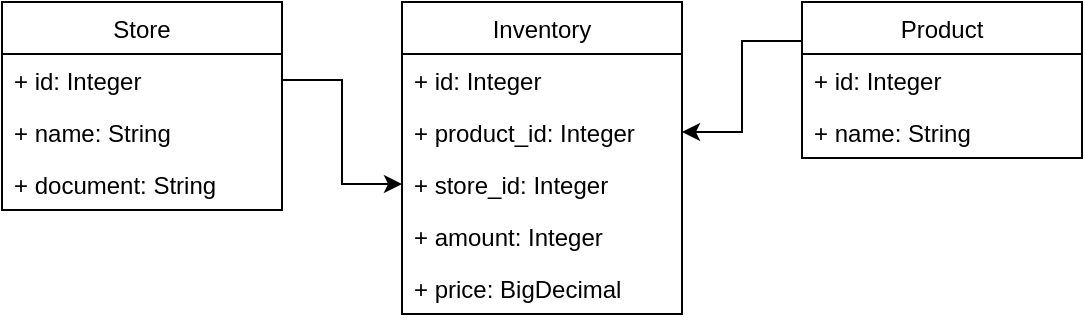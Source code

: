 <mxfile version="16.0.0" type="device"><diagram id="xhClEfRJjglRQd4ABujq" name="Page-1"><mxGraphModel dx="1278" dy="579" grid="1" gridSize="10" guides="1" tooltips="1" connect="1" arrows="1" fold="1" page="1" pageScale="1" pageWidth="827" pageHeight="1169" math="0" shadow="0"><root><mxCell id="0"/><mxCell id="1" parent="0"/><mxCell id="tTmtf0XSfL4JWgszbQIe-1" value="Store" style="swimlane;fontStyle=0;childLayout=stackLayout;horizontal=1;startSize=26;fillColor=none;horizontalStack=0;resizeParent=1;resizeParentMax=0;resizeLast=0;collapsible=1;marginBottom=0;" vertex="1" parent="1"><mxGeometry x="144" y="160" width="140" height="104" as="geometry"/></mxCell><mxCell id="tTmtf0XSfL4JWgszbQIe-2" value="+ id: Integer" style="text;strokeColor=none;fillColor=none;align=left;verticalAlign=top;spacingLeft=4;spacingRight=4;overflow=hidden;rotatable=0;points=[[0,0.5],[1,0.5]];portConstraint=eastwest;" vertex="1" parent="tTmtf0XSfL4JWgszbQIe-1"><mxGeometry y="26" width="140" height="26" as="geometry"/></mxCell><mxCell id="tTmtf0XSfL4JWgszbQIe-3" value="+ name: String" style="text;strokeColor=none;fillColor=none;align=left;verticalAlign=top;spacingLeft=4;spacingRight=4;overflow=hidden;rotatable=0;points=[[0,0.5],[1,0.5]];portConstraint=eastwest;" vertex="1" parent="tTmtf0XSfL4JWgszbQIe-1"><mxGeometry y="52" width="140" height="26" as="geometry"/></mxCell><mxCell id="tTmtf0XSfL4JWgszbQIe-4" value="+ document: String" style="text;strokeColor=none;fillColor=none;align=left;verticalAlign=top;spacingLeft=4;spacingRight=4;overflow=hidden;rotatable=0;points=[[0,0.5],[1,0.5]];portConstraint=eastwest;" vertex="1" parent="tTmtf0XSfL4JWgszbQIe-1"><mxGeometry y="78" width="140" height="26" as="geometry"/></mxCell><mxCell id="tTmtf0XSfL4JWgszbQIe-19" style="edgeStyle=orthogonalEdgeStyle;rounded=0;orthogonalLoop=1;jettySize=auto;html=1;exitX=0;exitY=0.25;exitDx=0;exitDy=0;entryX=1;entryY=0.5;entryDx=0;entryDy=0;" edge="1" parent="1" source="tTmtf0XSfL4JWgszbQIe-5" target="tTmtf0XSfL4JWgszbQIe-13"><mxGeometry relative="1" as="geometry"/></mxCell><mxCell id="tTmtf0XSfL4JWgszbQIe-5" value="Product" style="swimlane;fontStyle=0;childLayout=stackLayout;horizontal=1;startSize=26;fillColor=none;horizontalStack=0;resizeParent=1;resizeParentMax=0;resizeLast=0;collapsible=1;marginBottom=0;" vertex="1" parent="1"><mxGeometry x="544" y="160" width="140" height="78" as="geometry"/></mxCell><mxCell id="tTmtf0XSfL4JWgszbQIe-6" value="+ id: Integer" style="text;strokeColor=none;fillColor=none;align=left;verticalAlign=top;spacingLeft=4;spacingRight=4;overflow=hidden;rotatable=0;points=[[0,0.5],[1,0.5]];portConstraint=eastwest;" vertex="1" parent="tTmtf0XSfL4JWgszbQIe-5"><mxGeometry y="26" width="140" height="26" as="geometry"/></mxCell><mxCell id="tTmtf0XSfL4JWgszbQIe-7" value="+ name: String" style="text;strokeColor=none;fillColor=none;align=left;verticalAlign=top;spacingLeft=4;spacingRight=4;overflow=hidden;rotatable=0;points=[[0,0.5],[1,0.5]];portConstraint=eastwest;" vertex="1" parent="tTmtf0XSfL4JWgszbQIe-5"><mxGeometry y="52" width="140" height="26" as="geometry"/></mxCell><mxCell id="tTmtf0XSfL4JWgszbQIe-9" value="Inventory" style="swimlane;fontStyle=0;childLayout=stackLayout;horizontal=1;startSize=26;fillColor=none;horizontalStack=0;resizeParent=1;resizeParentMax=0;resizeLast=0;collapsible=1;marginBottom=0;" vertex="1" parent="1"><mxGeometry x="344" y="160" width="140" height="156" as="geometry"/></mxCell><mxCell id="tTmtf0XSfL4JWgszbQIe-10" value="+ id: Integer" style="text;strokeColor=none;fillColor=none;align=left;verticalAlign=top;spacingLeft=4;spacingRight=4;overflow=hidden;rotatable=0;points=[[0,0.5],[1,0.5]];portConstraint=eastwest;" vertex="1" parent="tTmtf0XSfL4JWgszbQIe-9"><mxGeometry y="26" width="140" height="26" as="geometry"/></mxCell><mxCell id="tTmtf0XSfL4JWgszbQIe-13" value="+ product_id: Integer" style="text;strokeColor=none;fillColor=none;align=left;verticalAlign=top;spacingLeft=4;spacingRight=4;overflow=hidden;rotatable=0;points=[[0,0.5],[1,0.5]];portConstraint=eastwest;" vertex="1" parent="tTmtf0XSfL4JWgszbQIe-9"><mxGeometry y="52" width="140" height="26" as="geometry"/></mxCell><mxCell id="tTmtf0XSfL4JWgszbQIe-14" value="+ store_id: Integer" style="text;strokeColor=none;fillColor=none;align=left;verticalAlign=top;spacingLeft=4;spacingRight=4;overflow=hidden;rotatable=0;points=[[0,0.5],[1,0.5]];portConstraint=eastwest;" vertex="1" parent="tTmtf0XSfL4JWgszbQIe-9"><mxGeometry y="78" width="140" height="26" as="geometry"/></mxCell><mxCell id="tTmtf0XSfL4JWgszbQIe-15" value="+ amount: Integer" style="text;strokeColor=none;fillColor=none;align=left;verticalAlign=top;spacingLeft=4;spacingRight=4;overflow=hidden;rotatable=0;points=[[0,0.5],[1,0.5]];portConstraint=eastwest;" vertex="1" parent="tTmtf0XSfL4JWgszbQIe-9"><mxGeometry y="104" width="140" height="26" as="geometry"/></mxCell><mxCell id="tTmtf0XSfL4JWgszbQIe-11" value="+ price: BigDecimal" style="text;strokeColor=none;fillColor=none;align=left;verticalAlign=top;spacingLeft=4;spacingRight=4;overflow=hidden;rotatable=0;points=[[0,0.5],[1,0.5]];portConstraint=eastwest;" vertex="1" parent="tTmtf0XSfL4JWgszbQIe-9"><mxGeometry y="130" width="140" height="26" as="geometry"/></mxCell><mxCell id="tTmtf0XSfL4JWgszbQIe-18" style="edgeStyle=orthogonalEdgeStyle;rounded=0;orthogonalLoop=1;jettySize=auto;html=1;exitX=1;exitY=0.5;exitDx=0;exitDy=0;entryX=0;entryY=0.5;entryDx=0;entryDy=0;" edge="1" parent="1" source="tTmtf0XSfL4JWgszbQIe-2" target="tTmtf0XSfL4JWgszbQIe-14"><mxGeometry relative="1" as="geometry"/></mxCell></root></mxGraphModel></diagram></mxfile>